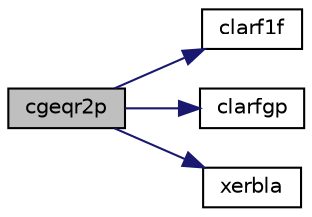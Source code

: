 digraph "cgeqr2p"
{
 // LATEX_PDF_SIZE
  edge [fontname="Helvetica",fontsize="10",labelfontname="Helvetica",labelfontsize="10"];
  node [fontname="Helvetica",fontsize="10",shape=record];
  rankdir="LR";
  Node1 [label="cgeqr2p",height=0.2,width=0.4,color="black", fillcolor="grey75", style="filled", fontcolor="black",tooltip="CGEQR2P computes the QR factorization of a general rectangular matrix with non-negative diagonal elem..."];
  Node1 -> Node2 [color="midnightblue",fontsize="10",style="solid",fontname="Helvetica"];
  Node2 [label="clarf1f",height=0.2,width=0.4,color="black", fillcolor="white", style="filled",URL="$clarf1f_8f.html#a3e28406862b5295433c9210497d2c392",tooltip="CLARF1F applies an elementary reflector to a general rectangular"];
  Node1 -> Node3 [color="midnightblue",fontsize="10",style="solid",fontname="Helvetica"];
  Node3 [label="clarfgp",height=0.2,width=0.4,color="black", fillcolor="white", style="filled",URL="$clarfgp_8f.html#a0b2e07334212b488699d7a70339fdb2a",tooltip="CLARFGP generates an elementary reflector (Householder matrix) with non-negative beta."];
  Node1 -> Node4 [color="midnightblue",fontsize="10",style="solid",fontname="Helvetica"];
  Node4 [label="xerbla",height=0.2,width=0.4,color="black", fillcolor="white", style="filled",URL="$xerbla_8f.html#a377ee61015baf8dea7770b3a404b1c07",tooltip="XERBLA"];
}
